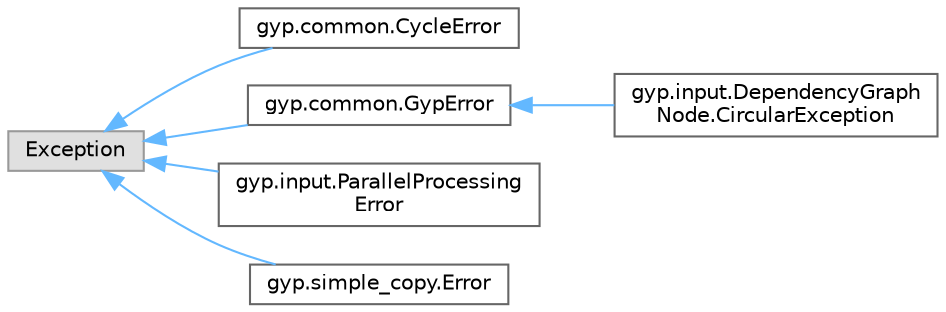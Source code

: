digraph "Graphical Class Hierarchy"
{
 // LATEX_PDF_SIZE
  bgcolor="transparent";
  edge [fontname=Helvetica,fontsize=10,labelfontname=Helvetica,labelfontsize=10];
  node [fontname=Helvetica,fontsize=10,shape=box,height=0.2,width=0.4];
  rankdir="LR";
  Node0 [id="Node000000",label="Exception",height=0.2,width=0.4,color="grey60", fillcolor="#E0E0E0", style="filled",tooltip=" "];
  Node0 -> Node1 [id="edge3_Node000000_Node000001",dir="back",color="steelblue1",style="solid",tooltip=" "];
  Node1 [id="Node000001",label="gyp.common.CycleError",height=0.2,width=0.4,color="grey40", fillcolor="white", style="filled",URL="$classgyp_1_1common_1_1_cycle_error.html",tooltip=" "];
  Node0 -> Node2 [id="edge4_Node000000_Node000002",dir="back",color="steelblue1",style="solid",tooltip=" "];
  Node2 [id="Node000002",label="gyp.common.GypError",height=0.2,width=0.4,color="grey40", fillcolor="white", style="filled",URL="$classgyp_1_1common_1_1_gyp_error.html",tooltip=" "];
  Node2 -> Node3 [id="edge5_Node000002_Node000003",dir="back",color="steelblue1",style="solid",tooltip=" "];
  Node3 [id="Node000003",label="gyp.input.DependencyGraph\lNode.CircularException",height=0.2,width=0.4,color="grey40", fillcolor="white", style="filled",URL="$classgyp_1_1input_1_1_dependency_graph_node_1_1_circular_exception.html",tooltip=" "];
  Node0 -> Node4 [id="edge6_Node000000_Node000004",dir="back",color="steelblue1",style="solid",tooltip=" "];
  Node4 [id="Node000004",label="gyp.input.ParallelProcessing\lError",height=0.2,width=0.4,color="grey40", fillcolor="white", style="filled",URL="$classgyp_1_1input_1_1_parallel_processing_error.html",tooltip=" "];
  Node0 -> Node5 [id="edge7_Node000000_Node000005",dir="back",color="steelblue1",style="solid",tooltip=" "];
  Node5 [id="Node000005",label="gyp.simple_copy.Error",height=0.2,width=0.4,color="grey40", fillcolor="white", style="filled",URL="$classgyp_1_1simple__copy_1_1_error.html",tooltip=" "];
}

